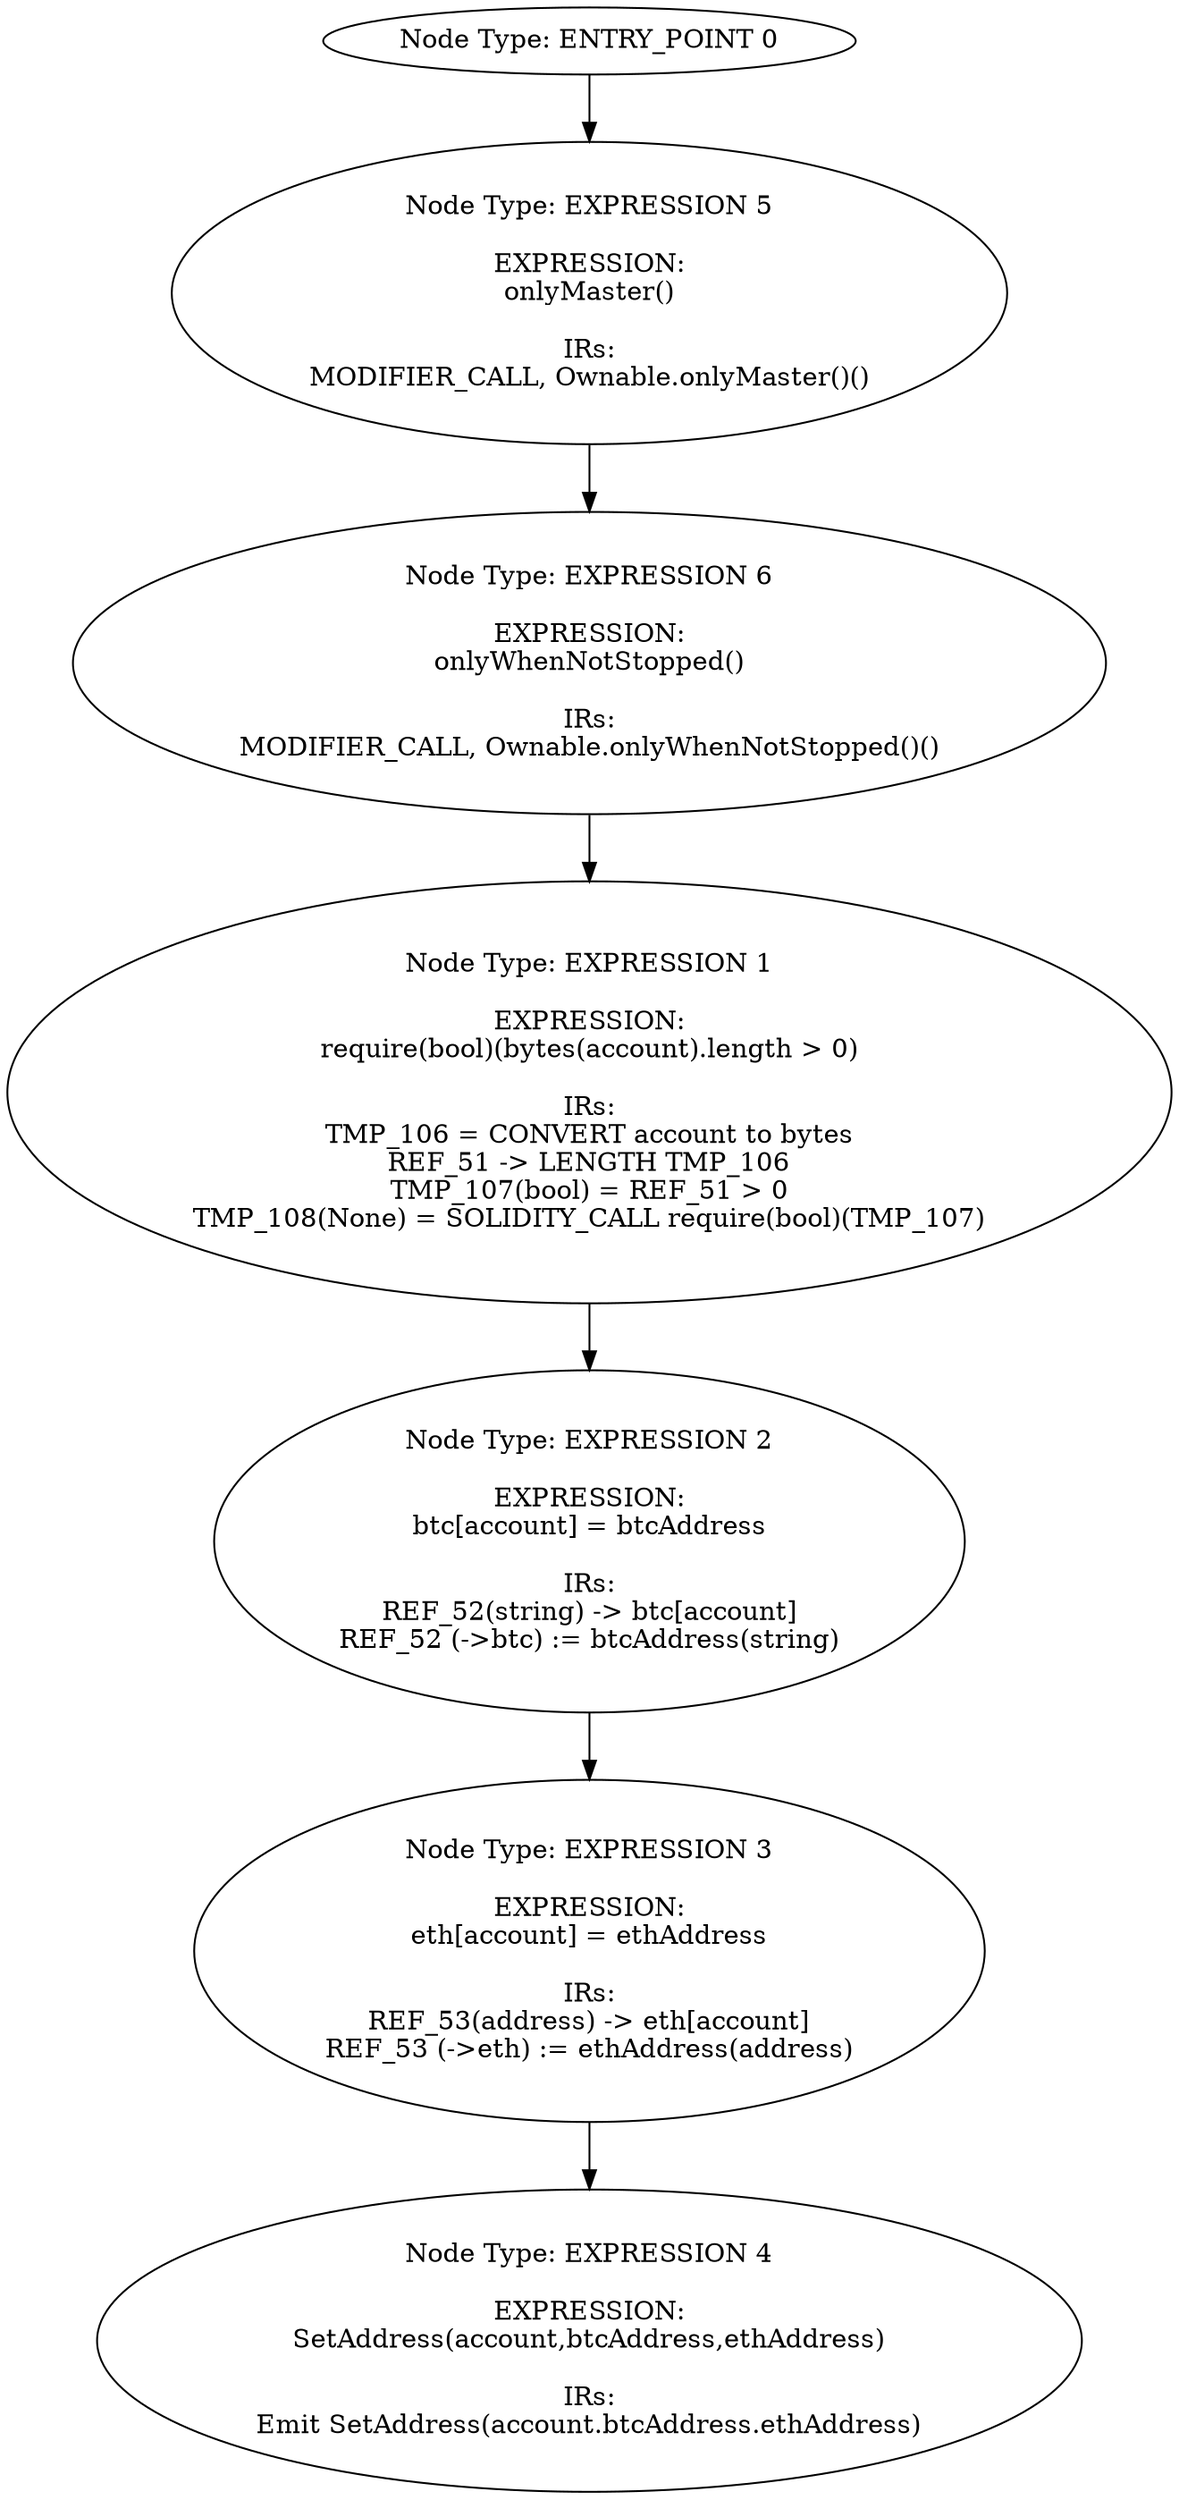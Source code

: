digraph{
0[label="Node Type: ENTRY_POINT 0
"];
0->5;
1[label="Node Type: EXPRESSION 1

EXPRESSION:
require(bool)(bytes(account).length > 0)

IRs:
TMP_106 = CONVERT account to bytes
REF_51 -> LENGTH TMP_106
TMP_107(bool) = REF_51 > 0
TMP_108(None) = SOLIDITY_CALL require(bool)(TMP_107)"];
1->2;
2[label="Node Type: EXPRESSION 2

EXPRESSION:
btc[account] = btcAddress

IRs:
REF_52(string) -> btc[account]
REF_52 (->btc) := btcAddress(string)"];
2->3;
3[label="Node Type: EXPRESSION 3

EXPRESSION:
eth[account] = ethAddress

IRs:
REF_53(address) -> eth[account]
REF_53 (->eth) := ethAddress(address)"];
3->4;
4[label="Node Type: EXPRESSION 4

EXPRESSION:
SetAddress(account,btcAddress,ethAddress)

IRs:
Emit SetAddress(account.btcAddress.ethAddress)"];
5[label="Node Type: EXPRESSION 5

EXPRESSION:
onlyMaster()

IRs:
MODIFIER_CALL, Ownable.onlyMaster()()"];
5->6;
6[label="Node Type: EXPRESSION 6

EXPRESSION:
onlyWhenNotStopped()

IRs:
MODIFIER_CALL, Ownable.onlyWhenNotStopped()()"];
6->1;
}
